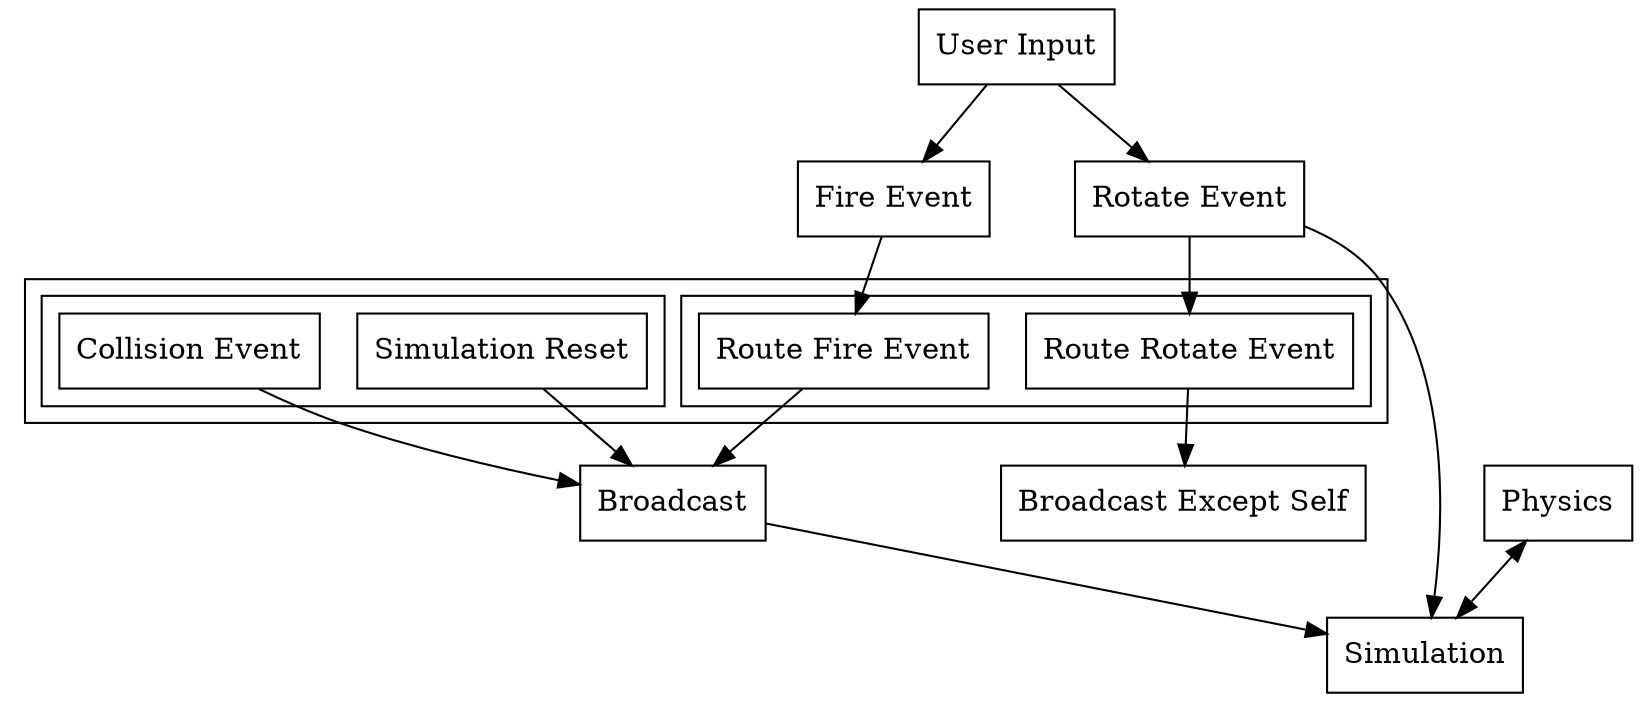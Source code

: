 digraph events {
  node [shape=record];

  user_input   [label = "User Input"];
  fire_event   [label = "Fire Event"];
  rotate_event [label = "Rotate Event"];
  simulation_reset [label = "Simulation Reset"];
  route_fire   [label = "Route Fire Event"];
  route_rotate [label = "Route Rotate Event"];
  simulation   [label = "Simulation"];
  broadcast    [label = "Broadcast"];
  broadcast_except    [label = "Broadcast Except Self"];
  collision_event [label = "Collision Event"];

  physics [label = "Physics"];

  physics -> simulation [dir=both];

  user_input -> rotate_event -> route_rotate;
  user_input -> fire_event -> route_fire -> broadcast;
  rotate_event -> simulation;
  simulation_reset -> broadcast;
  collision_event -> broadcast;
  broadcast -> simulation;

  route_rotate -> broadcast_except;

  subgraph cluster_server {
	  subgraph cluster_server_o {
		  {rank=same simulation_reset collision_event}
	  }
	  subgraph cluster_server_r {
		  {rank=same route_fire route_rotate}
	  }
  }

}